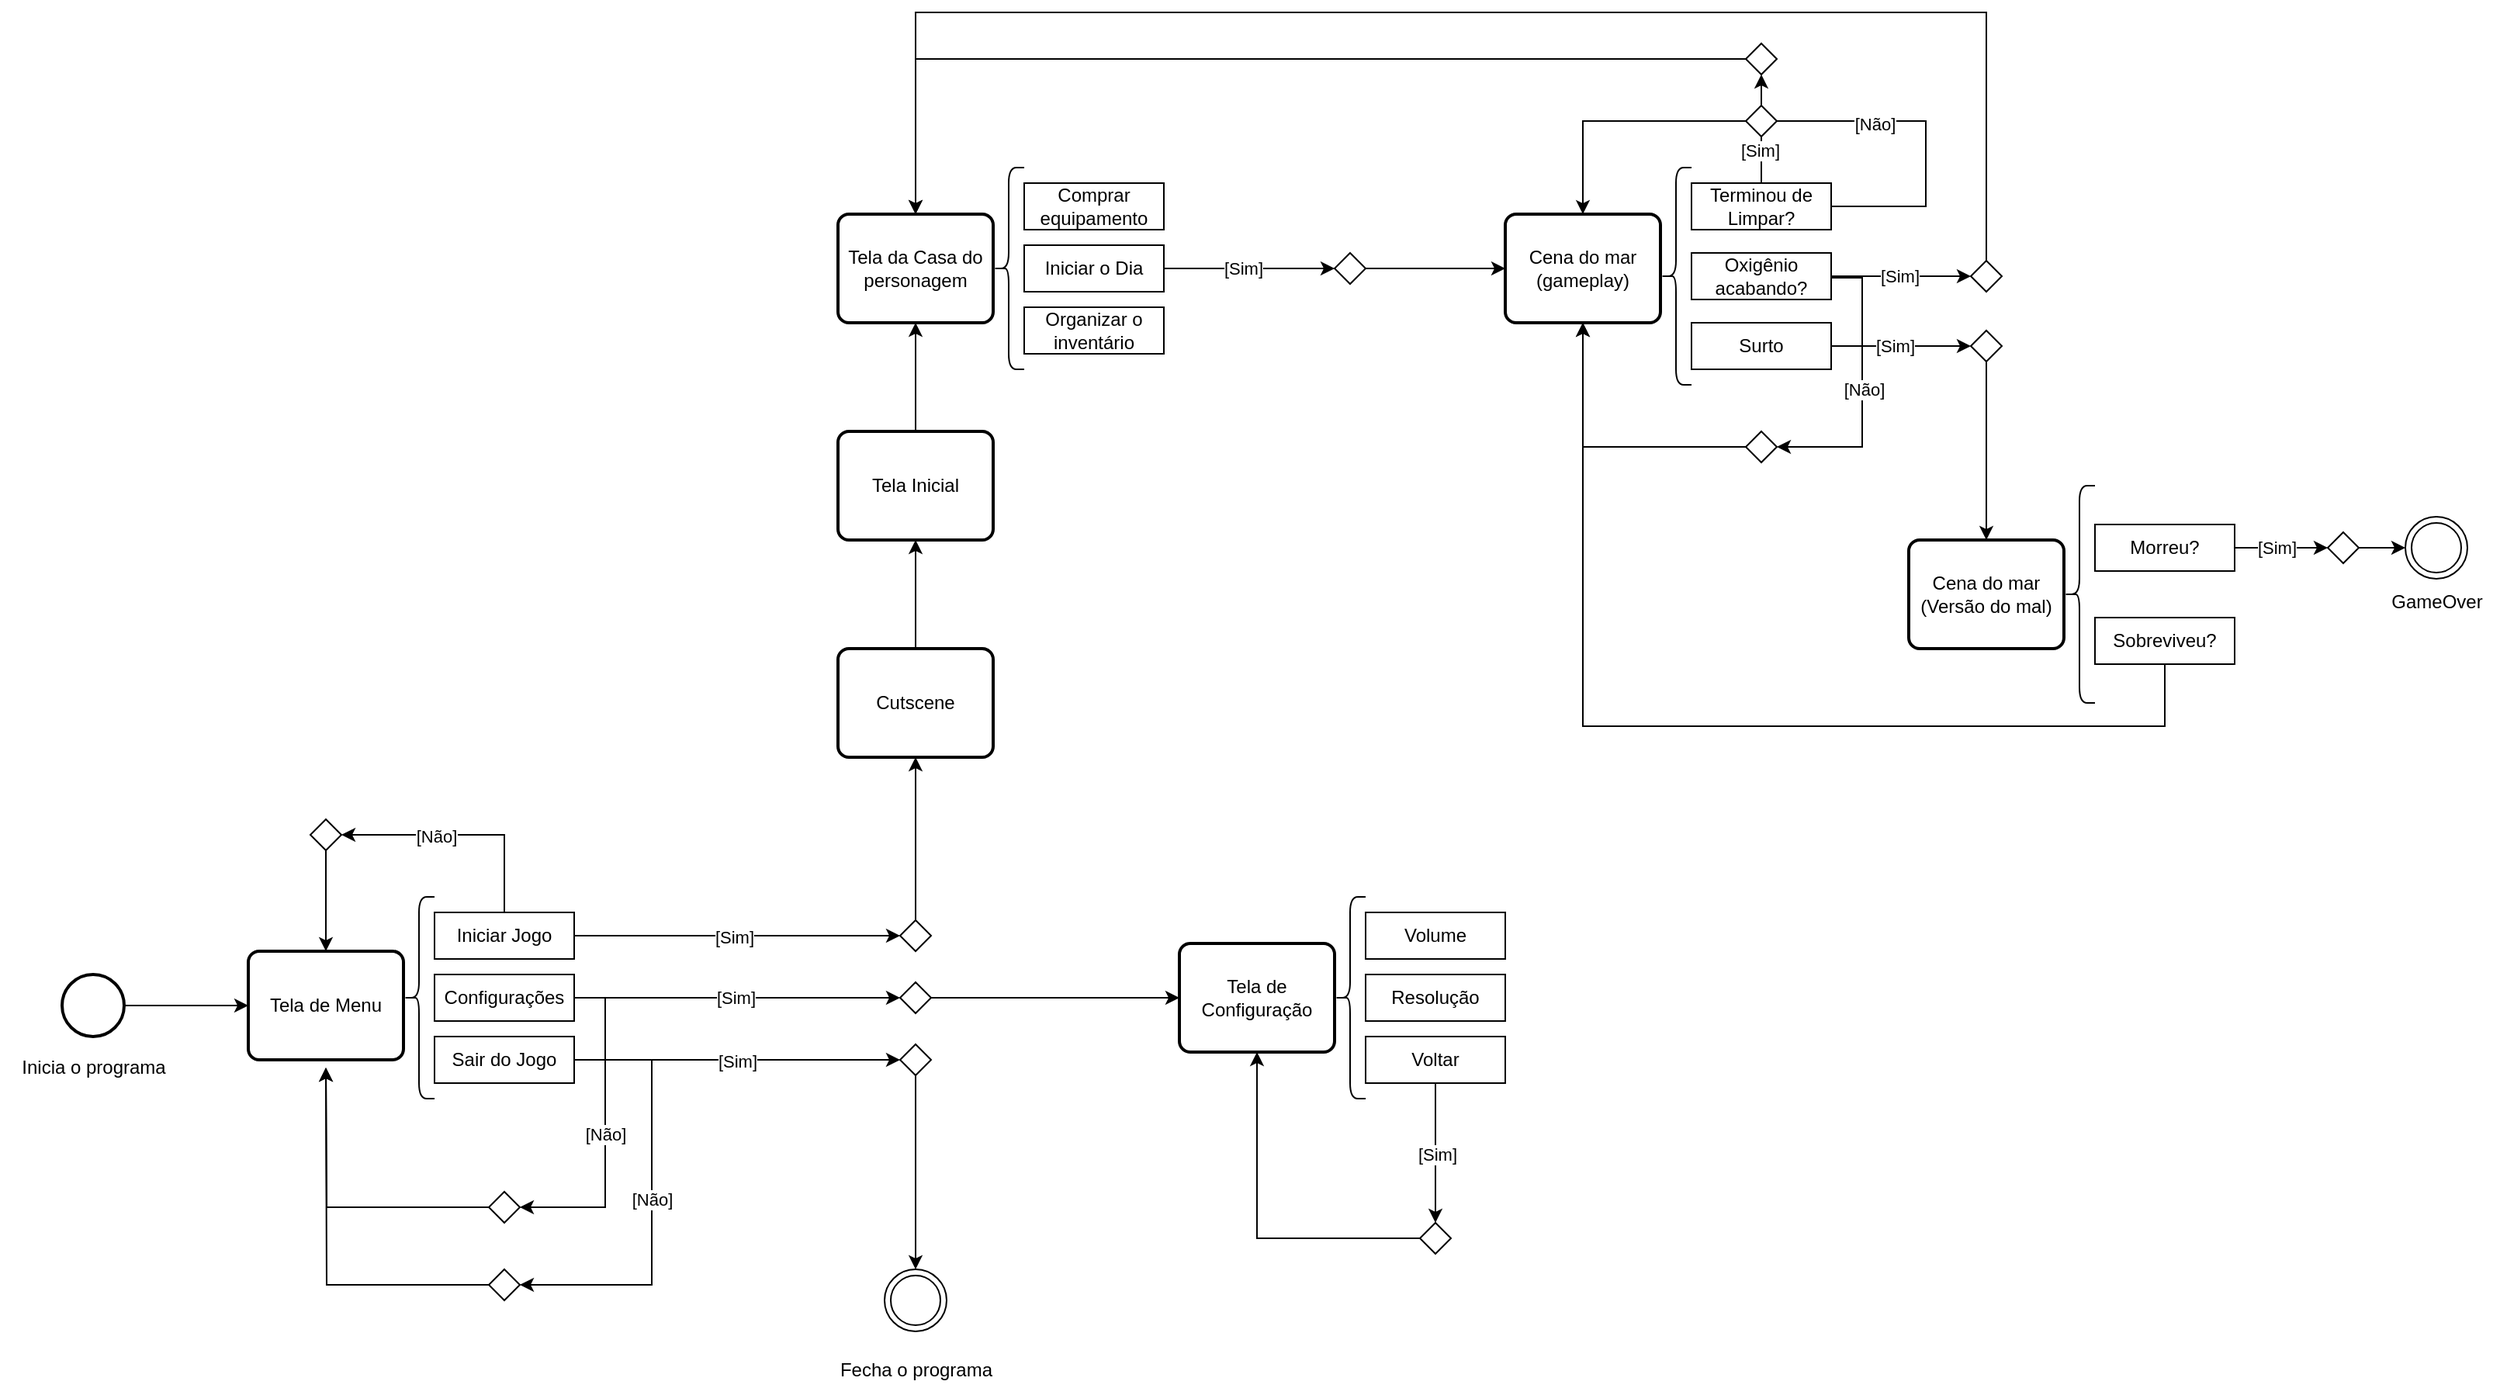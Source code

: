 <mxfile version="24.8.2">
  <diagram name="Página-1" id="_h8fIBSMVifVKv_p_a5-">
    <mxGraphModel dx="2206" dy="2304" grid="1" gridSize="10" guides="1" tooltips="1" connect="1" arrows="1" fold="1" page="1" pageScale="1" pageWidth="827" pageHeight="1169" background="none" math="0" shadow="0">
      <root>
        <mxCell id="0" />
        <mxCell id="1" parent="0" />
        <mxCell id="xPFH18YxJRGejmKSDFNx-33" value="" style="ellipse;shape=doubleEllipse;whiteSpace=wrap;html=1;aspect=fixed;" vertex="1" parent="1">
          <mxGeometry x="610" y="670" width="40" height="40" as="geometry" />
        </mxCell>
        <mxCell id="xPFH18YxJRGejmKSDFNx-37" style="edgeStyle=orthogonalEdgeStyle;rounded=0;orthogonalLoop=1;jettySize=auto;html=1;exitX=1;exitY=0.5;exitDx=0;exitDy=0;exitPerimeter=0;" edge="1" parent="1" source="xPFH18YxJRGejmKSDFNx-35" target="xPFH18YxJRGejmKSDFNx-36">
          <mxGeometry relative="1" as="geometry" />
        </mxCell>
        <mxCell id="xPFH18YxJRGejmKSDFNx-35" value="" style="strokeWidth=2;html=1;shape=mxgraph.flowchart.start_2;whiteSpace=wrap;" vertex="1" parent="1">
          <mxGeometry x="80" y="480" width="40" height="40" as="geometry" />
        </mxCell>
        <mxCell id="xPFH18YxJRGejmKSDFNx-36" value="Tela de Menu" style="rounded=1;whiteSpace=wrap;html=1;absoluteArcSize=1;arcSize=14;strokeWidth=2;" vertex="1" parent="1">
          <mxGeometry x="200" y="465" width="100" height="70" as="geometry" />
        </mxCell>
        <mxCell id="xPFH18YxJRGejmKSDFNx-38" value="" style="shape=curlyBracket;whiteSpace=wrap;html=1;rounded=1;labelPosition=left;verticalLabelPosition=middle;align=right;verticalAlign=middle;" vertex="1" parent="1">
          <mxGeometry x="300" y="430" width="20" height="130" as="geometry" />
        </mxCell>
        <mxCell id="xPFH18YxJRGejmKSDFNx-50" style="edgeStyle=orthogonalEdgeStyle;rounded=0;orthogonalLoop=1;jettySize=auto;html=1;entryX=0;entryY=0.5;entryDx=0;entryDy=0;" edge="1" parent="1" source="xPFH18YxJRGejmKSDFNx-40" target="xPFH18YxJRGejmKSDFNx-46">
          <mxGeometry relative="1" as="geometry" />
        </mxCell>
        <mxCell id="xPFH18YxJRGejmKSDFNx-52" value="[Sim]" style="edgeLabel;html=1;align=center;verticalAlign=middle;resizable=0;points=[];" vertex="1" connectable="0" parent="xPFH18YxJRGejmKSDFNx-50">
          <mxGeometry x="-0.02" y="-1" relative="1" as="geometry">
            <mxPoint as="offset" />
          </mxGeometry>
        </mxCell>
        <mxCell id="xPFH18YxJRGejmKSDFNx-57" style="edgeStyle=orthogonalEdgeStyle;rounded=0;orthogonalLoop=1;jettySize=auto;html=1;entryX=1;entryY=0.5;entryDx=0;entryDy=0;" edge="1" parent="1" source="xPFH18YxJRGejmKSDFNx-40" target="xPFH18YxJRGejmKSDFNx-55">
          <mxGeometry relative="1" as="geometry">
            <Array as="points">
              <mxPoint x="365" y="390" />
            </Array>
          </mxGeometry>
        </mxCell>
        <mxCell id="xPFH18YxJRGejmKSDFNx-59" value="[Não]" style="edgeLabel;html=1;align=center;verticalAlign=middle;resizable=0;points=[];" vertex="1" connectable="0" parent="xPFH18YxJRGejmKSDFNx-57">
          <mxGeometry x="0.213" y="1" relative="1" as="geometry">
            <mxPoint as="offset" />
          </mxGeometry>
        </mxCell>
        <mxCell id="xPFH18YxJRGejmKSDFNx-40" value="Iniciar Jogo" style="rounded=0;whiteSpace=wrap;html=1;" vertex="1" parent="1">
          <mxGeometry x="320" y="440" width="90" height="30" as="geometry" />
        </mxCell>
        <mxCell id="xPFH18YxJRGejmKSDFNx-62" style="edgeStyle=orthogonalEdgeStyle;rounded=0;orthogonalLoop=1;jettySize=auto;html=1;entryX=0;entryY=0.5;entryDx=0;entryDy=0;" edge="1" parent="1" source="xPFH18YxJRGejmKSDFNx-41" target="xPFH18YxJRGejmKSDFNx-61">
          <mxGeometry relative="1" as="geometry" />
        </mxCell>
        <mxCell id="xPFH18YxJRGejmKSDFNx-64" value="[Sim]" style="edgeLabel;html=1;align=center;verticalAlign=middle;resizable=0;points=[];" vertex="1" connectable="0" parent="xPFH18YxJRGejmKSDFNx-62">
          <mxGeometry x="-0.009" relative="1" as="geometry">
            <mxPoint as="offset" />
          </mxGeometry>
        </mxCell>
        <mxCell id="xPFH18YxJRGejmKSDFNx-76" style="edgeStyle=orthogonalEdgeStyle;rounded=0;orthogonalLoop=1;jettySize=auto;html=1;entryX=1;entryY=0.5;entryDx=0;entryDy=0;" edge="1" parent="1" source="xPFH18YxJRGejmKSDFNx-41" target="xPFH18YxJRGejmKSDFNx-74">
          <mxGeometry relative="1" as="geometry">
            <Array as="points">
              <mxPoint x="430" y="495" />
              <mxPoint x="430" y="630" />
            </Array>
          </mxGeometry>
        </mxCell>
        <mxCell id="xPFH18YxJRGejmKSDFNx-77" value="[Não]" style="edgeLabel;html=1;align=center;verticalAlign=middle;resizable=0;points=[];" vertex="1" connectable="0" parent="xPFH18YxJRGejmKSDFNx-76">
          <mxGeometry x="0.029" relative="1" as="geometry">
            <mxPoint as="offset" />
          </mxGeometry>
        </mxCell>
        <mxCell id="xPFH18YxJRGejmKSDFNx-41" value="Configurações" style="rounded=0;whiteSpace=wrap;html=1;" vertex="1" parent="1">
          <mxGeometry x="320" y="480" width="90" height="30" as="geometry" />
        </mxCell>
        <mxCell id="xPFH18YxJRGejmKSDFNx-67" style="edgeStyle=orthogonalEdgeStyle;rounded=0;orthogonalLoop=1;jettySize=auto;html=1;entryX=0;entryY=0.5;entryDx=0;entryDy=0;" edge="1" parent="1" source="xPFH18YxJRGejmKSDFNx-42" target="xPFH18YxJRGejmKSDFNx-65">
          <mxGeometry relative="1" as="geometry" />
        </mxCell>
        <mxCell id="xPFH18YxJRGejmKSDFNx-68" value="[Sim]" style="edgeLabel;html=1;align=center;verticalAlign=middle;resizable=0;points=[];" vertex="1" connectable="0" parent="xPFH18YxJRGejmKSDFNx-67">
          <mxGeometry y="-1" relative="1" as="geometry">
            <mxPoint as="offset" />
          </mxGeometry>
        </mxCell>
        <mxCell id="xPFH18YxJRGejmKSDFNx-79" style="edgeStyle=orthogonalEdgeStyle;rounded=0;orthogonalLoop=1;jettySize=auto;html=1;entryX=1;entryY=0.5;entryDx=0;entryDy=0;" edge="1" parent="1" source="xPFH18YxJRGejmKSDFNx-42" target="xPFH18YxJRGejmKSDFNx-75">
          <mxGeometry relative="1" as="geometry">
            <Array as="points">
              <mxPoint x="460" y="535" />
              <mxPoint x="460" y="680" />
            </Array>
          </mxGeometry>
        </mxCell>
        <mxCell id="xPFH18YxJRGejmKSDFNx-80" value="[Não]" style="edgeLabel;html=1;align=center;verticalAlign=middle;resizable=0;points=[];" vertex="1" connectable="0" parent="xPFH18YxJRGejmKSDFNx-79">
          <mxGeometry relative="1" as="geometry">
            <mxPoint as="offset" />
          </mxGeometry>
        </mxCell>
        <mxCell id="xPFH18YxJRGejmKSDFNx-42" value="Sair do Jogo" style="rounded=0;whiteSpace=wrap;html=1;" vertex="1" parent="1">
          <mxGeometry x="320" y="520" width="90" height="30" as="geometry" />
        </mxCell>
        <mxCell id="xPFH18YxJRGejmKSDFNx-85" style="edgeStyle=orthogonalEdgeStyle;rounded=0;orthogonalLoop=1;jettySize=auto;html=1;entryX=0.5;entryY=1;entryDx=0;entryDy=0;" edge="1" parent="1" source="xPFH18YxJRGejmKSDFNx-46" target="xPFH18YxJRGejmKSDFNx-84">
          <mxGeometry relative="1" as="geometry" />
        </mxCell>
        <mxCell id="xPFH18YxJRGejmKSDFNx-46" value="" style="rhombus;whiteSpace=wrap;html=1;" vertex="1" parent="1">
          <mxGeometry x="620" y="445" width="20" height="20" as="geometry" />
        </mxCell>
        <mxCell id="xPFH18YxJRGejmKSDFNx-58" style="edgeStyle=orthogonalEdgeStyle;rounded=0;orthogonalLoop=1;jettySize=auto;html=1;entryX=0.5;entryY=0;entryDx=0;entryDy=0;" edge="1" parent="1" source="xPFH18YxJRGejmKSDFNx-55" target="xPFH18YxJRGejmKSDFNx-36">
          <mxGeometry relative="1" as="geometry" />
        </mxCell>
        <mxCell id="xPFH18YxJRGejmKSDFNx-55" value="" style="rhombus;whiteSpace=wrap;html=1;" vertex="1" parent="1">
          <mxGeometry x="240" y="380" width="20" height="20" as="geometry" />
        </mxCell>
        <mxCell id="xPFH18YxJRGejmKSDFNx-83" style="edgeStyle=orthogonalEdgeStyle;rounded=0;orthogonalLoop=1;jettySize=auto;html=1;entryX=0;entryY=0.5;entryDx=0;entryDy=0;" edge="1" parent="1" source="xPFH18YxJRGejmKSDFNx-61" target="xPFH18YxJRGejmKSDFNx-82">
          <mxGeometry relative="1" as="geometry" />
        </mxCell>
        <mxCell id="xPFH18YxJRGejmKSDFNx-61" value="" style="rhombus;whiteSpace=wrap;html=1;" vertex="1" parent="1">
          <mxGeometry x="620" y="485" width="20" height="20" as="geometry" />
        </mxCell>
        <mxCell id="xPFH18YxJRGejmKSDFNx-70" style="edgeStyle=orthogonalEdgeStyle;rounded=0;orthogonalLoop=1;jettySize=auto;html=1;entryX=0.5;entryY=0;entryDx=0;entryDy=0;" edge="1" parent="1" source="xPFH18YxJRGejmKSDFNx-65" target="xPFH18YxJRGejmKSDFNx-33">
          <mxGeometry relative="1" as="geometry" />
        </mxCell>
        <mxCell id="xPFH18YxJRGejmKSDFNx-65" value="" style="rhombus;whiteSpace=wrap;html=1;" vertex="1" parent="1">
          <mxGeometry x="620" y="525" width="20" height="20" as="geometry" />
        </mxCell>
        <mxCell id="xPFH18YxJRGejmKSDFNx-72" value="Fecha o programa" style="text;html=1;align=center;verticalAlign=middle;resizable=0;points=[];autosize=1;strokeColor=none;fillColor=none;" vertex="1" parent="1">
          <mxGeometry x="570" y="720" width="120" height="30" as="geometry" />
        </mxCell>
        <mxCell id="xPFH18YxJRGejmKSDFNx-73" value="Inicia o programa" style="text;html=1;align=center;verticalAlign=middle;resizable=0;points=[];autosize=1;strokeColor=none;fillColor=none;" vertex="1" parent="1">
          <mxGeometry x="40" y="525" width="120" height="30" as="geometry" />
        </mxCell>
        <mxCell id="xPFH18YxJRGejmKSDFNx-78" style="edgeStyle=orthogonalEdgeStyle;rounded=0;orthogonalLoop=1;jettySize=auto;html=1;" edge="1" parent="1" source="xPFH18YxJRGejmKSDFNx-74">
          <mxGeometry relative="1" as="geometry">
            <mxPoint x="250" y="540" as="targetPoint" />
          </mxGeometry>
        </mxCell>
        <mxCell id="xPFH18YxJRGejmKSDFNx-74" value="" style="rhombus;whiteSpace=wrap;html=1;" vertex="1" parent="1">
          <mxGeometry x="355" y="620" width="20" height="20" as="geometry" />
        </mxCell>
        <mxCell id="xPFH18YxJRGejmKSDFNx-81" style="edgeStyle=orthogonalEdgeStyle;rounded=0;orthogonalLoop=1;jettySize=auto;html=1;" edge="1" parent="1" source="xPFH18YxJRGejmKSDFNx-75">
          <mxGeometry relative="1" as="geometry">
            <mxPoint x="250" y="540" as="targetPoint" />
          </mxGeometry>
        </mxCell>
        <mxCell id="xPFH18YxJRGejmKSDFNx-75" value="" style="rhombus;whiteSpace=wrap;html=1;" vertex="1" parent="1">
          <mxGeometry x="355" y="670" width="20" height="20" as="geometry" />
        </mxCell>
        <mxCell id="xPFH18YxJRGejmKSDFNx-82" value="Tela de Configuração" style="rounded=1;whiteSpace=wrap;html=1;absoluteArcSize=1;arcSize=14;strokeWidth=2;" vertex="1" parent="1">
          <mxGeometry x="800" y="460" width="100" height="70" as="geometry" />
        </mxCell>
        <mxCell id="xPFH18YxJRGejmKSDFNx-99" style="edgeStyle=orthogonalEdgeStyle;rounded=0;orthogonalLoop=1;jettySize=auto;html=1;" edge="1" parent="1" source="xPFH18YxJRGejmKSDFNx-84" target="xPFH18YxJRGejmKSDFNx-98">
          <mxGeometry relative="1" as="geometry" />
        </mxCell>
        <mxCell id="xPFH18YxJRGejmKSDFNx-84" value="Cutscene" style="rounded=1;whiteSpace=wrap;html=1;absoluteArcSize=1;arcSize=14;strokeWidth=2;" vertex="1" parent="1">
          <mxGeometry x="580" y="270" width="100" height="70" as="geometry" />
        </mxCell>
        <mxCell id="xPFH18YxJRGejmKSDFNx-86" value="" style="shape=curlyBracket;whiteSpace=wrap;html=1;rounded=1;labelPosition=left;verticalLabelPosition=middle;align=right;verticalAlign=middle;" vertex="1" parent="1">
          <mxGeometry x="900" y="430" width="20" height="130" as="geometry" />
        </mxCell>
        <mxCell id="xPFH18YxJRGejmKSDFNx-87" value="Volume" style="rounded=0;whiteSpace=wrap;html=1;" vertex="1" parent="1">
          <mxGeometry x="920" y="440" width="90" height="30" as="geometry" />
        </mxCell>
        <mxCell id="xPFH18YxJRGejmKSDFNx-88" value="Resolução" style="rounded=0;whiteSpace=wrap;html=1;" vertex="1" parent="1">
          <mxGeometry x="920" y="480" width="90" height="30" as="geometry" />
        </mxCell>
        <mxCell id="xPFH18YxJRGejmKSDFNx-91" value="" style="edgeStyle=orthogonalEdgeStyle;rounded=0;orthogonalLoop=1;jettySize=auto;html=1;" edge="1" parent="1" source="xPFH18YxJRGejmKSDFNx-89" target="xPFH18YxJRGejmKSDFNx-90">
          <mxGeometry relative="1" as="geometry" />
        </mxCell>
        <mxCell id="xPFH18YxJRGejmKSDFNx-93" value="[Sim]" style="edgeLabel;html=1;align=center;verticalAlign=middle;resizable=0;points=[];" vertex="1" connectable="0" parent="xPFH18YxJRGejmKSDFNx-91">
          <mxGeometry x="0.008" y="1" relative="1" as="geometry">
            <mxPoint as="offset" />
          </mxGeometry>
        </mxCell>
        <mxCell id="xPFH18YxJRGejmKSDFNx-89" value="Voltar" style="rounded=0;whiteSpace=wrap;html=1;" vertex="1" parent="1">
          <mxGeometry x="920" y="520" width="90" height="30" as="geometry" />
        </mxCell>
        <mxCell id="xPFH18YxJRGejmKSDFNx-96" style="edgeStyle=orthogonalEdgeStyle;rounded=0;orthogonalLoop=1;jettySize=auto;html=1;entryX=0.5;entryY=1;entryDx=0;entryDy=0;" edge="1" parent="1" source="xPFH18YxJRGejmKSDFNx-90" target="xPFH18YxJRGejmKSDFNx-82">
          <mxGeometry relative="1" as="geometry" />
        </mxCell>
        <mxCell id="xPFH18YxJRGejmKSDFNx-90" value="" style="rhombus;whiteSpace=wrap;html=1;" vertex="1" parent="1">
          <mxGeometry x="955" y="640" width="20" height="20" as="geometry" />
        </mxCell>
        <mxCell id="xPFH18YxJRGejmKSDFNx-101" style="edgeStyle=orthogonalEdgeStyle;rounded=0;orthogonalLoop=1;jettySize=auto;html=1;entryX=0.5;entryY=1;entryDx=0;entryDy=0;" edge="1" parent="1" source="xPFH18YxJRGejmKSDFNx-98" target="xPFH18YxJRGejmKSDFNx-100">
          <mxGeometry relative="1" as="geometry" />
        </mxCell>
        <mxCell id="xPFH18YxJRGejmKSDFNx-98" value="Tela Inicial" style="rounded=1;whiteSpace=wrap;html=1;absoluteArcSize=1;arcSize=14;strokeWidth=2;" vertex="1" parent="1">
          <mxGeometry x="580" y="130" width="100" height="70" as="geometry" />
        </mxCell>
        <mxCell id="xPFH18YxJRGejmKSDFNx-100" value="Tela da Casa do personagem" style="rounded=1;whiteSpace=wrap;html=1;absoluteArcSize=1;arcSize=14;strokeWidth=2;" vertex="1" parent="1">
          <mxGeometry x="580" y="-10" width="100" height="70" as="geometry" />
        </mxCell>
        <mxCell id="xPFH18YxJRGejmKSDFNx-104" value="" style="shape=curlyBracket;whiteSpace=wrap;html=1;rounded=1;labelPosition=left;verticalLabelPosition=middle;align=right;verticalAlign=middle;" vertex="1" parent="1">
          <mxGeometry x="680" y="-40" width="20" height="130" as="geometry" />
        </mxCell>
        <mxCell id="xPFH18YxJRGejmKSDFNx-105" value="Comprar equipamento" style="rounded=0;whiteSpace=wrap;html=1;" vertex="1" parent="1">
          <mxGeometry x="700" y="-30" width="90" height="30" as="geometry" />
        </mxCell>
        <mxCell id="xPFH18YxJRGejmKSDFNx-109" style="edgeStyle=orthogonalEdgeStyle;rounded=0;orthogonalLoop=1;jettySize=auto;html=1;" edge="1" parent="1" source="xPFH18YxJRGejmKSDFNx-113" target="xPFH18YxJRGejmKSDFNx-108">
          <mxGeometry relative="1" as="geometry" />
        </mxCell>
        <mxCell id="xPFH18YxJRGejmKSDFNx-106" value="Iniciar o Dia" style="rounded=0;whiteSpace=wrap;html=1;" vertex="1" parent="1">
          <mxGeometry x="700" y="10" width="90" height="30" as="geometry" />
        </mxCell>
        <mxCell id="xPFH18YxJRGejmKSDFNx-107" value="Organizar o inventário" style="rounded=0;whiteSpace=wrap;html=1;" vertex="1" parent="1">
          <mxGeometry x="700" y="50" width="90" height="30" as="geometry" />
        </mxCell>
        <mxCell id="xPFH18YxJRGejmKSDFNx-108" value="Cena do mar&lt;div&gt;(gameplay)&lt;/div&gt;" style="rounded=1;whiteSpace=wrap;html=1;absoluteArcSize=1;arcSize=14;strokeWidth=2;" vertex="1" parent="1">
          <mxGeometry x="1010" y="-10" width="100" height="70" as="geometry" />
        </mxCell>
        <mxCell id="xPFH18YxJRGejmKSDFNx-114" value="" style="edgeStyle=orthogonalEdgeStyle;rounded=0;orthogonalLoop=1;jettySize=auto;html=1;" edge="1" parent="1" source="xPFH18YxJRGejmKSDFNx-106" target="xPFH18YxJRGejmKSDFNx-113">
          <mxGeometry relative="1" as="geometry">
            <mxPoint x="790" y="25" as="sourcePoint" />
            <mxPoint x="1030" y="25" as="targetPoint" />
          </mxGeometry>
        </mxCell>
        <mxCell id="xPFH18YxJRGejmKSDFNx-115" value="[Sim]" style="edgeLabel;html=1;align=center;verticalAlign=middle;resizable=0;points=[];" vertex="1" connectable="0" parent="xPFH18YxJRGejmKSDFNx-114">
          <mxGeometry x="-0.073" relative="1" as="geometry">
            <mxPoint as="offset" />
          </mxGeometry>
        </mxCell>
        <mxCell id="xPFH18YxJRGejmKSDFNx-113" value="" style="rhombus;whiteSpace=wrap;html=1;" vertex="1" parent="1">
          <mxGeometry x="900" y="15" width="20" height="20" as="geometry" />
        </mxCell>
        <mxCell id="xPFH18YxJRGejmKSDFNx-117" value="" style="shape=curlyBracket;whiteSpace=wrap;html=1;rounded=1;labelPosition=left;verticalLabelPosition=middle;align=right;verticalAlign=middle;" vertex="1" parent="1">
          <mxGeometry x="1110" y="-40" width="20" height="140" as="geometry" />
        </mxCell>
        <mxCell id="xPFH18YxJRGejmKSDFNx-136" style="edgeStyle=orthogonalEdgeStyle;rounded=0;orthogonalLoop=1;jettySize=auto;html=1;entryX=0.5;entryY=0;entryDx=0;entryDy=0;" edge="1" parent="1" source="xPFH18YxJRGejmKSDFNx-118" target="xPFH18YxJRGejmKSDFNx-108">
          <mxGeometry relative="1" as="geometry">
            <mxPoint x="1060" y="-90" as="targetPoint" />
            <Array as="points">
              <mxPoint x="1281" y="-15" />
              <mxPoint x="1281" y="-70" />
              <mxPoint x="1060" y="-70" />
            </Array>
          </mxGeometry>
        </mxCell>
        <mxCell id="xPFH18YxJRGejmKSDFNx-142" value="[Não]" style="edgeLabel;html=1;align=center;verticalAlign=middle;resizable=0;points=[];" vertex="1" connectable="0" parent="xPFH18YxJRGejmKSDFNx-136">
          <mxGeometry x="-0.249" y="2" relative="1" as="geometry">
            <mxPoint as="offset" />
          </mxGeometry>
        </mxCell>
        <mxCell id="xPFH18YxJRGejmKSDFNx-144" style="edgeStyle=orthogonalEdgeStyle;rounded=0;orthogonalLoop=1;jettySize=auto;html=1;entryX=0.5;entryY=1;entryDx=0;entryDy=0;" edge="1" parent="1" source="xPFH18YxJRGejmKSDFNx-118" target="xPFH18YxJRGejmKSDFNx-143">
          <mxGeometry relative="1" as="geometry" />
        </mxCell>
        <mxCell id="xPFH18YxJRGejmKSDFNx-145" value="[Sim]" style="edgeLabel;html=1;align=center;verticalAlign=middle;resizable=0;points=[];" vertex="1" connectable="0" parent="xPFH18YxJRGejmKSDFNx-144">
          <mxGeometry x="-0.4" y="1" relative="1" as="geometry">
            <mxPoint as="offset" />
          </mxGeometry>
        </mxCell>
        <mxCell id="xPFH18YxJRGejmKSDFNx-118" value="Terminou de Limpar?" style="rounded=0;whiteSpace=wrap;html=1;" vertex="1" parent="1">
          <mxGeometry x="1130" y="-30" width="90" height="30" as="geometry" />
        </mxCell>
        <mxCell id="xPFH18YxJRGejmKSDFNx-131" style="edgeStyle=orthogonalEdgeStyle;rounded=0;orthogonalLoop=1;jettySize=auto;html=1;entryX=0;entryY=0.5;entryDx=0;entryDy=0;" edge="1" parent="1" source="xPFH18YxJRGejmKSDFNx-119" target="xPFH18YxJRGejmKSDFNx-129">
          <mxGeometry relative="1" as="geometry" />
        </mxCell>
        <mxCell id="xPFH18YxJRGejmKSDFNx-133" value="[Sim]" style="edgeLabel;html=1;align=center;verticalAlign=middle;resizable=0;points=[];" vertex="1" connectable="0" parent="xPFH18YxJRGejmKSDFNx-131">
          <mxGeometry x="-0.022" relative="1" as="geometry">
            <mxPoint as="offset" />
          </mxGeometry>
        </mxCell>
        <mxCell id="xPFH18YxJRGejmKSDFNx-147" style="edgeStyle=orthogonalEdgeStyle;rounded=0;orthogonalLoop=1;jettySize=auto;html=1;entryX=1;entryY=0.5;entryDx=0;entryDy=0;" edge="1" parent="1" target="xPFH18YxJRGejmKSDFNx-148">
          <mxGeometry relative="1" as="geometry">
            <mxPoint x="1240" y="150" as="targetPoint" />
            <mxPoint x="1210" y="30" as="sourcePoint" />
            <Array as="points">
              <mxPoint x="1210" y="31" />
              <mxPoint x="1240" y="31" />
              <mxPoint x="1240" y="140" />
            </Array>
          </mxGeometry>
        </mxCell>
        <mxCell id="xPFH18YxJRGejmKSDFNx-149" value="[Não]" style="edgeLabel;html=1;align=center;verticalAlign=middle;resizable=0;points=[];" vertex="1" connectable="0" parent="xPFH18YxJRGejmKSDFNx-147">
          <mxGeometry x="0.056" y="1" relative="1" as="geometry">
            <mxPoint as="offset" />
          </mxGeometry>
        </mxCell>
        <mxCell id="xPFH18YxJRGejmKSDFNx-119" value="Oxigênio acabando?" style="rounded=0;whiteSpace=wrap;html=1;" vertex="1" parent="1">
          <mxGeometry x="1130" y="15" width="90" height="30" as="geometry" />
        </mxCell>
        <mxCell id="xPFH18YxJRGejmKSDFNx-125" style="edgeStyle=orthogonalEdgeStyle;rounded=0;orthogonalLoop=1;jettySize=auto;html=1;entryX=0;entryY=0.5;entryDx=0;entryDy=0;" edge="1" parent="1" source="xPFH18YxJRGejmKSDFNx-123" target="xPFH18YxJRGejmKSDFNx-124">
          <mxGeometry relative="1" as="geometry" />
        </mxCell>
        <mxCell id="xPFH18YxJRGejmKSDFNx-126" value="[Sim]" style="edgeLabel;html=1;align=center;verticalAlign=middle;resizable=0;points=[];" vertex="1" connectable="0" parent="xPFH18YxJRGejmKSDFNx-125">
          <mxGeometry x="-0.089" relative="1" as="geometry">
            <mxPoint as="offset" />
          </mxGeometry>
        </mxCell>
        <mxCell id="xPFH18YxJRGejmKSDFNx-123" value="Surto" style="rounded=0;whiteSpace=wrap;html=1;" vertex="1" parent="1">
          <mxGeometry x="1130" y="60" width="90" height="30" as="geometry" />
        </mxCell>
        <mxCell id="xPFH18YxJRGejmKSDFNx-128" style="edgeStyle=orthogonalEdgeStyle;rounded=0;orthogonalLoop=1;jettySize=auto;html=1;" edge="1" parent="1" source="xPFH18YxJRGejmKSDFNx-124" target="xPFH18YxJRGejmKSDFNx-127">
          <mxGeometry relative="1" as="geometry" />
        </mxCell>
        <mxCell id="xPFH18YxJRGejmKSDFNx-124" value="" style="rhombus;whiteSpace=wrap;html=1;" vertex="1" parent="1">
          <mxGeometry x="1310" y="65" width="20" height="20" as="geometry" />
        </mxCell>
        <mxCell id="xPFH18YxJRGejmKSDFNx-127" value="Cena do mar&lt;div&gt;(Versão do mal)&lt;/div&gt;" style="rounded=1;whiteSpace=wrap;html=1;absoluteArcSize=1;arcSize=14;strokeWidth=2;" vertex="1" parent="1">
          <mxGeometry x="1270" y="200" width="100" height="70" as="geometry" />
        </mxCell>
        <mxCell id="xPFH18YxJRGejmKSDFNx-134" style="edgeStyle=orthogonalEdgeStyle;rounded=0;orthogonalLoop=1;jettySize=auto;html=1;entryX=0.5;entryY=0;entryDx=0;entryDy=0;" edge="1" parent="1" source="xPFH18YxJRGejmKSDFNx-129" target="xPFH18YxJRGejmKSDFNx-100">
          <mxGeometry relative="1" as="geometry">
            <Array as="points">
              <mxPoint x="1320" y="-140" />
              <mxPoint x="630" y="-140" />
            </Array>
          </mxGeometry>
        </mxCell>
        <mxCell id="xPFH18YxJRGejmKSDFNx-129" value="" style="rhombus;whiteSpace=wrap;html=1;" vertex="1" parent="1">
          <mxGeometry x="1310" y="20" width="20" height="20" as="geometry" />
        </mxCell>
        <mxCell id="xPFH18YxJRGejmKSDFNx-141" value="" style="rhombus;whiteSpace=wrap;html=1;" vertex="1" parent="1">
          <mxGeometry x="1165" y="-80" width="20" height="20" as="geometry" />
        </mxCell>
        <mxCell id="xPFH18YxJRGejmKSDFNx-146" style="edgeStyle=orthogonalEdgeStyle;rounded=0;orthogonalLoop=1;jettySize=auto;html=1;entryX=0.5;entryY=0;entryDx=0;entryDy=0;" edge="1" parent="1" source="xPFH18YxJRGejmKSDFNx-143" target="xPFH18YxJRGejmKSDFNx-100">
          <mxGeometry relative="1" as="geometry">
            <mxPoint x="630" y="-110" as="targetPoint" />
          </mxGeometry>
        </mxCell>
        <mxCell id="xPFH18YxJRGejmKSDFNx-143" value="" style="rhombus;whiteSpace=wrap;html=1;" vertex="1" parent="1">
          <mxGeometry x="1165" y="-120" width="20" height="20" as="geometry" />
        </mxCell>
        <mxCell id="xPFH18YxJRGejmKSDFNx-150" style="edgeStyle=orthogonalEdgeStyle;rounded=0;orthogonalLoop=1;jettySize=auto;html=1;entryX=0.5;entryY=1;entryDx=0;entryDy=0;" edge="1" parent="1" source="xPFH18YxJRGejmKSDFNx-148" target="xPFH18YxJRGejmKSDFNx-108">
          <mxGeometry relative="1" as="geometry" />
        </mxCell>
        <mxCell id="xPFH18YxJRGejmKSDFNx-148" value="" style="rhombus;whiteSpace=wrap;html=1;" vertex="1" parent="1">
          <mxGeometry x="1165" y="130" width="20" height="20" as="geometry" />
        </mxCell>
        <mxCell id="xPFH18YxJRGejmKSDFNx-152" value="" style="shape=curlyBracket;whiteSpace=wrap;html=1;rounded=1;labelPosition=left;verticalLabelPosition=middle;align=right;verticalAlign=middle;" vertex="1" parent="1">
          <mxGeometry x="1370" y="165" width="20" height="140" as="geometry" />
        </mxCell>
        <mxCell id="xPFH18YxJRGejmKSDFNx-157" style="edgeStyle=orthogonalEdgeStyle;rounded=0;orthogonalLoop=1;jettySize=auto;html=1;" edge="1" parent="1" source="xPFH18YxJRGejmKSDFNx-153" target="xPFH18YxJRGejmKSDFNx-156">
          <mxGeometry relative="1" as="geometry" />
        </mxCell>
        <mxCell id="xPFH18YxJRGejmKSDFNx-158" value="[Sim]" style="edgeLabel;html=1;align=center;verticalAlign=middle;resizable=0;points=[];" vertex="1" connectable="0" parent="xPFH18YxJRGejmKSDFNx-157">
          <mxGeometry x="-0.108" relative="1" as="geometry">
            <mxPoint as="offset" />
          </mxGeometry>
        </mxCell>
        <mxCell id="xPFH18YxJRGejmKSDFNx-153" value="Morreu?" style="rounded=0;whiteSpace=wrap;html=1;" vertex="1" parent="1">
          <mxGeometry x="1390" y="190" width="90" height="30" as="geometry" />
        </mxCell>
        <mxCell id="xPFH18YxJRGejmKSDFNx-161" style="edgeStyle=orthogonalEdgeStyle;rounded=0;orthogonalLoop=1;jettySize=auto;html=1;entryX=0.5;entryY=1;entryDx=0;entryDy=0;" edge="1" parent="1" source="xPFH18YxJRGejmKSDFNx-154" target="xPFH18YxJRGejmKSDFNx-108">
          <mxGeometry relative="1" as="geometry">
            <Array as="points">
              <mxPoint x="1435" y="320" />
              <mxPoint x="1060" y="320" />
            </Array>
          </mxGeometry>
        </mxCell>
        <mxCell id="xPFH18YxJRGejmKSDFNx-154" value="Sobreviveu?" style="rounded=0;whiteSpace=wrap;html=1;" vertex="1" parent="1">
          <mxGeometry x="1390" y="250" width="90" height="30" as="geometry" />
        </mxCell>
        <mxCell id="xPFH18YxJRGejmKSDFNx-155" value="" style="ellipse;shape=doubleEllipse;whiteSpace=wrap;html=1;aspect=fixed;" vertex="1" parent="1">
          <mxGeometry x="1590" y="185" width="40" height="40" as="geometry" />
        </mxCell>
        <mxCell id="xPFH18YxJRGejmKSDFNx-159" style="edgeStyle=orthogonalEdgeStyle;rounded=0;orthogonalLoop=1;jettySize=auto;html=1;entryX=0;entryY=0.5;entryDx=0;entryDy=0;" edge="1" parent="1" source="xPFH18YxJRGejmKSDFNx-156" target="xPFH18YxJRGejmKSDFNx-155">
          <mxGeometry relative="1" as="geometry" />
        </mxCell>
        <mxCell id="xPFH18YxJRGejmKSDFNx-156" value="" style="rhombus;whiteSpace=wrap;html=1;" vertex="1" parent="1">
          <mxGeometry x="1540" y="195" width="20" height="20" as="geometry" />
        </mxCell>
        <mxCell id="xPFH18YxJRGejmKSDFNx-160" value="GameOver" style="text;html=1;align=center;verticalAlign=middle;resizable=0;points=[];autosize=1;strokeColor=none;fillColor=none;" vertex="1" parent="1">
          <mxGeometry x="1570" y="225" width="80" height="30" as="geometry" />
        </mxCell>
      </root>
    </mxGraphModel>
  </diagram>
</mxfile>
